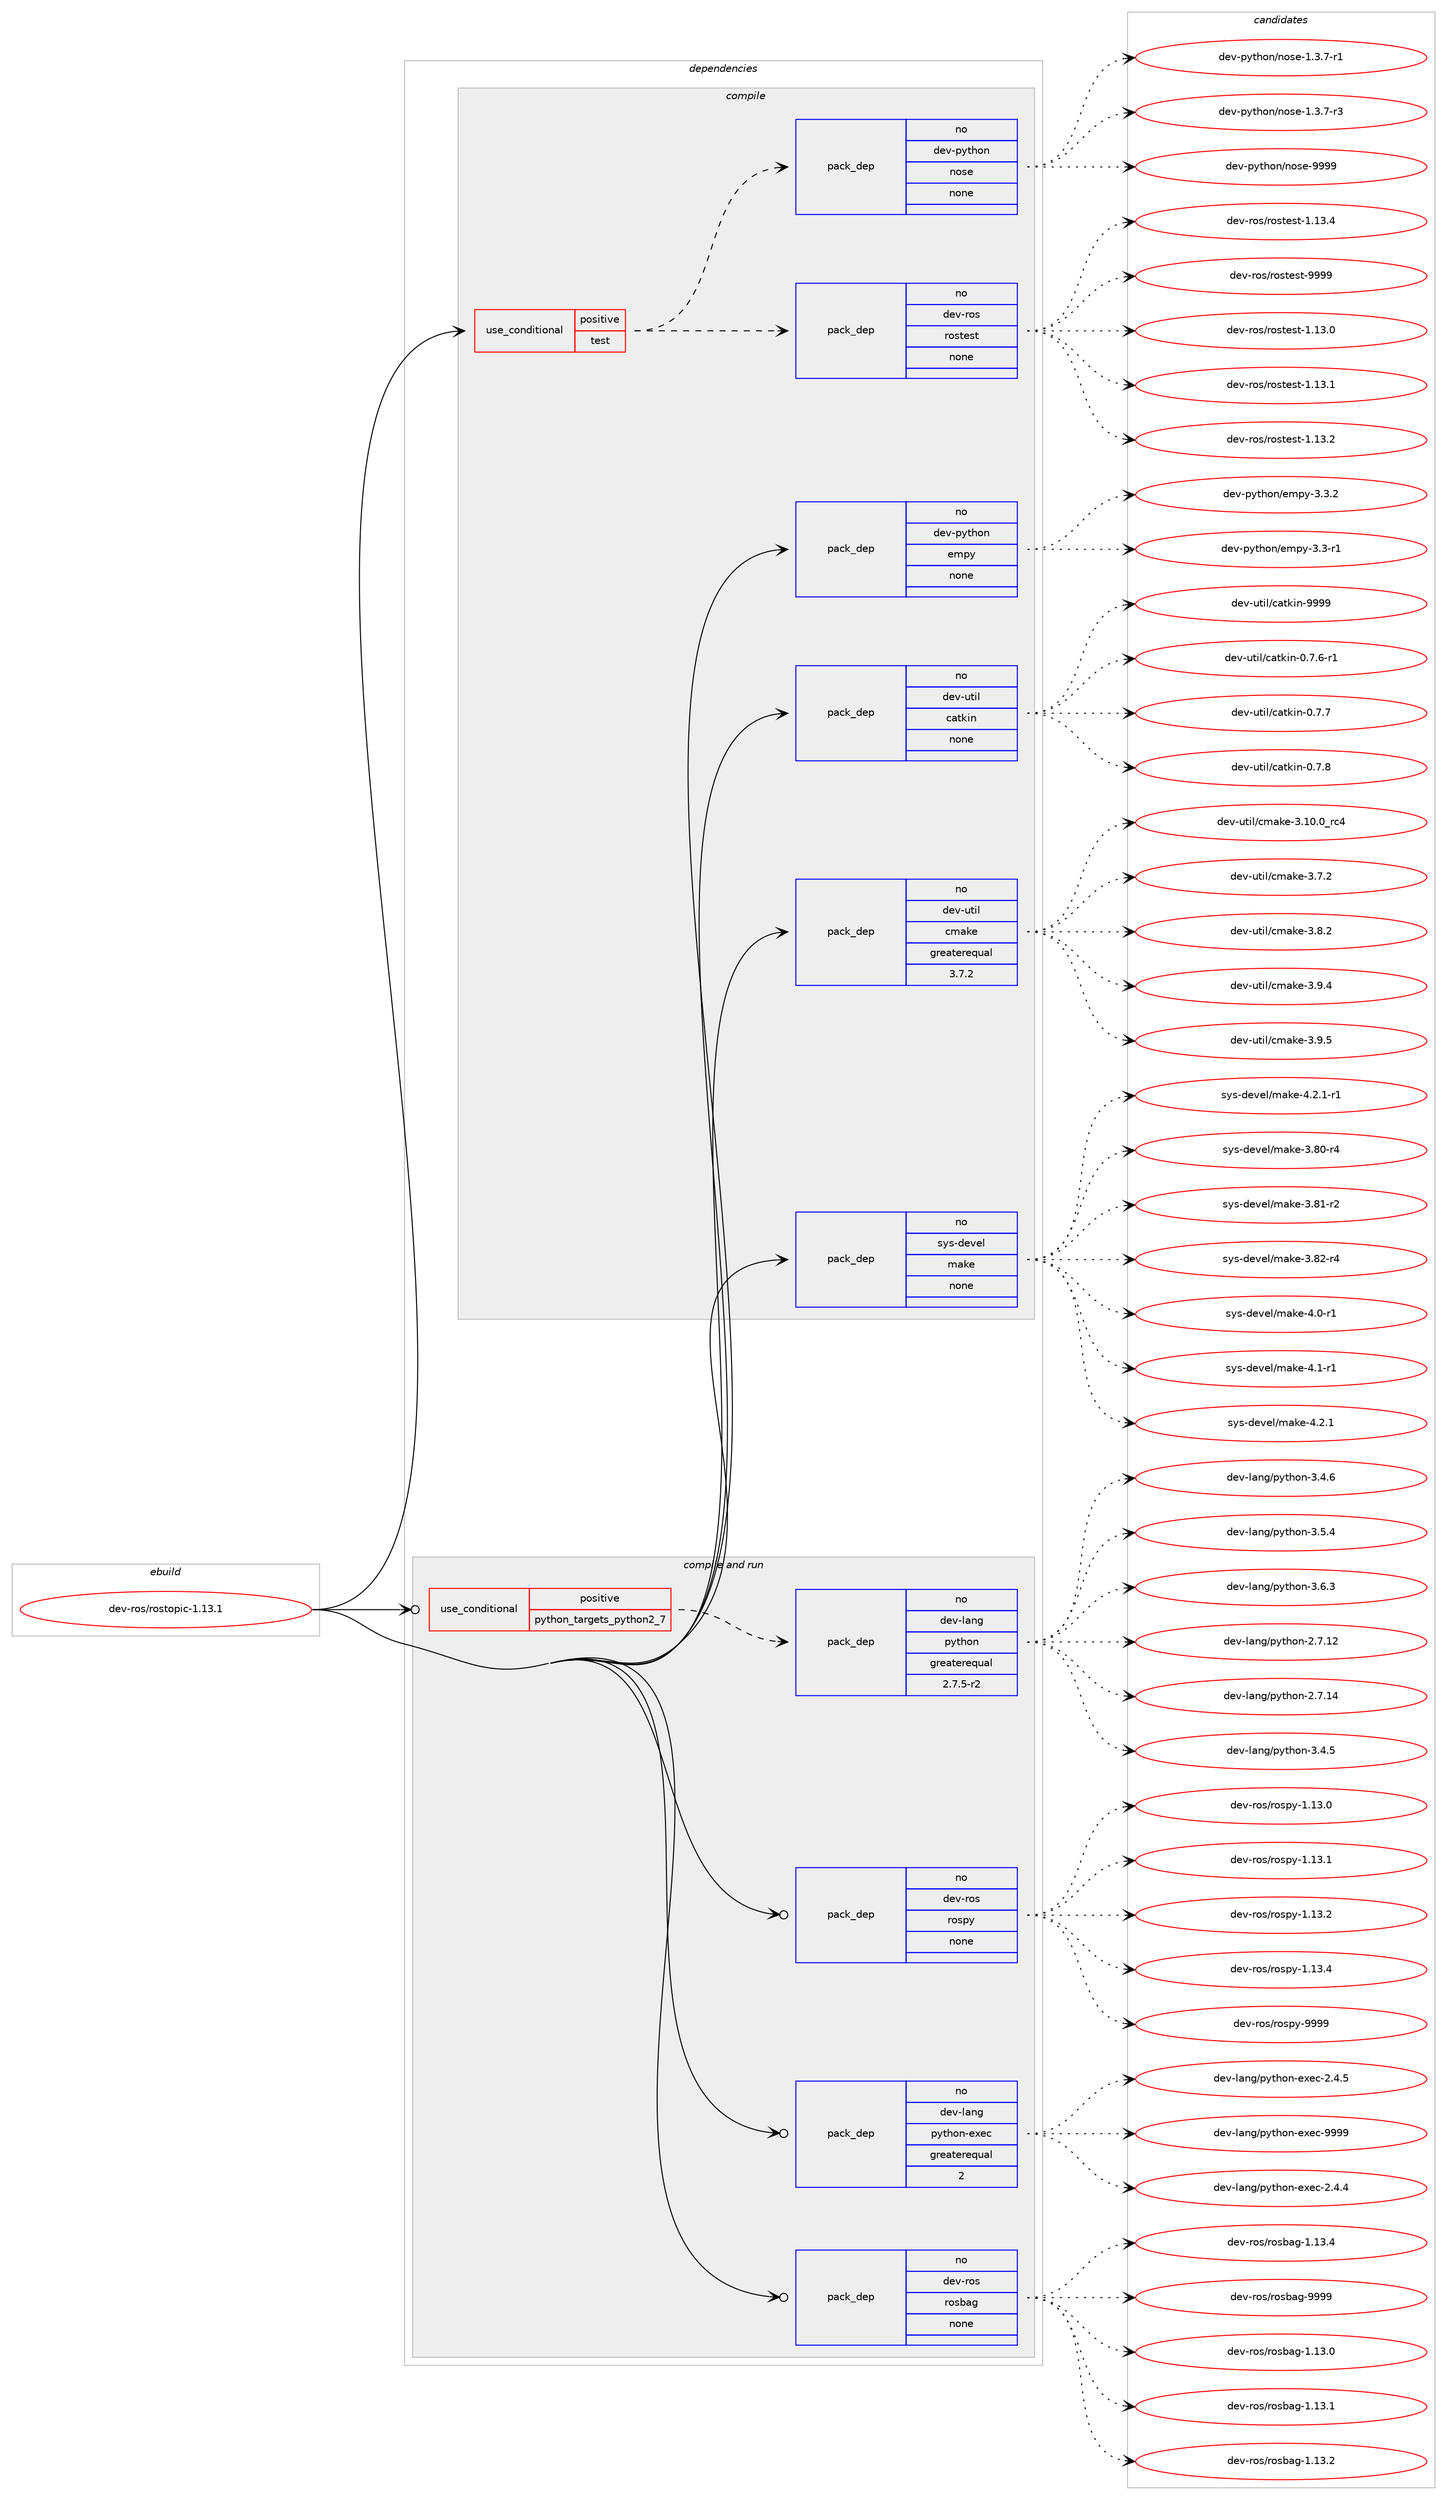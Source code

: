 digraph prolog {

# *************
# Graph options
# *************

newrank=true;
concentrate=true;
compound=true;
graph [rankdir=LR,fontname=Helvetica,fontsize=10,ranksep=1.5];#, ranksep=2.5, nodesep=0.2];
edge  [arrowhead=vee];
node  [fontname=Helvetica,fontsize=10];

# **********
# The ebuild
# **********

subgraph cluster_leftcol {
color=gray;
rank=same;
label=<<i>ebuild</i>>;
id [label="dev-ros/rostopic-1.13.1", color=red, width=4, href="../dev-ros/rostopic-1.13.1.svg"];
}

# ****************
# The dependencies
# ****************

subgraph cluster_midcol {
color=gray;
label=<<i>dependencies</i>>;
subgraph cluster_compile {
fillcolor="#eeeeee";
style=filled;
label=<<i>compile</i>>;
subgraph cond46991 {
dependency212084 [label=<<TABLE BORDER="0" CELLBORDER="1" CELLSPACING="0" CELLPADDING="4"><TR><TD ROWSPAN="3" CELLPADDING="10">use_conditional</TD></TR><TR><TD>positive</TD></TR><TR><TD>test</TD></TR></TABLE>>, shape=none, color=red];
subgraph pack161106 {
dependency212085 [label=<<TABLE BORDER="0" CELLBORDER="1" CELLSPACING="0" CELLPADDING="4" WIDTH="220"><TR><TD ROWSPAN="6" CELLPADDING="30">pack_dep</TD></TR><TR><TD WIDTH="110">no</TD></TR><TR><TD>dev-ros</TD></TR><TR><TD>rostest</TD></TR><TR><TD>none</TD></TR><TR><TD></TD></TR></TABLE>>, shape=none, color=blue];
}
dependency212084:e -> dependency212085:w [weight=20,style="dashed",arrowhead="vee"];
subgraph pack161107 {
dependency212086 [label=<<TABLE BORDER="0" CELLBORDER="1" CELLSPACING="0" CELLPADDING="4" WIDTH="220"><TR><TD ROWSPAN="6" CELLPADDING="30">pack_dep</TD></TR><TR><TD WIDTH="110">no</TD></TR><TR><TD>dev-python</TD></TR><TR><TD>nose</TD></TR><TR><TD>none</TD></TR><TR><TD></TD></TR></TABLE>>, shape=none, color=blue];
}
dependency212084:e -> dependency212086:w [weight=20,style="dashed",arrowhead="vee"];
}
id:e -> dependency212084:w [weight=20,style="solid",arrowhead="vee"];
subgraph pack161108 {
dependency212087 [label=<<TABLE BORDER="0" CELLBORDER="1" CELLSPACING="0" CELLPADDING="4" WIDTH="220"><TR><TD ROWSPAN="6" CELLPADDING="30">pack_dep</TD></TR><TR><TD WIDTH="110">no</TD></TR><TR><TD>dev-python</TD></TR><TR><TD>empy</TD></TR><TR><TD>none</TD></TR><TR><TD></TD></TR></TABLE>>, shape=none, color=blue];
}
id:e -> dependency212087:w [weight=20,style="solid",arrowhead="vee"];
subgraph pack161109 {
dependency212088 [label=<<TABLE BORDER="0" CELLBORDER="1" CELLSPACING="0" CELLPADDING="4" WIDTH="220"><TR><TD ROWSPAN="6" CELLPADDING="30">pack_dep</TD></TR><TR><TD WIDTH="110">no</TD></TR><TR><TD>dev-util</TD></TR><TR><TD>catkin</TD></TR><TR><TD>none</TD></TR><TR><TD></TD></TR></TABLE>>, shape=none, color=blue];
}
id:e -> dependency212088:w [weight=20,style="solid",arrowhead="vee"];
subgraph pack161110 {
dependency212089 [label=<<TABLE BORDER="0" CELLBORDER="1" CELLSPACING="0" CELLPADDING="4" WIDTH="220"><TR><TD ROWSPAN="6" CELLPADDING="30">pack_dep</TD></TR><TR><TD WIDTH="110">no</TD></TR><TR><TD>dev-util</TD></TR><TR><TD>cmake</TD></TR><TR><TD>greaterequal</TD></TR><TR><TD>3.7.2</TD></TR></TABLE>>, shape=none, color=blue];
}
id:e -> dependency212089:w [weight=20,style="solid",arrowhead="vee"];
subgraph pack161111 {
dependency212090 [label=<<TABLE BORDER="0" CELLBORDER="1" CELLSPACING="0" CELLPADDING="4" WIDTH="220"><TR><TD ROWSPAN="6" CELLPADDING="30">pack_dep</TD></TR><TR><TD WIDTH="110">no</TD></TR><TR><TD>sys-devel</TD></TR><TR><TD>make</TD></TR><TR><TD>none</TD></TR><TR><TD></TD></TR></TABLE>>, shape=none, color=blue];
}
id:e -> dependency212090:w [weight=20,style="solid",arrowhead="vee"];
}
subgraph cluster_compileandrun {
fillcolor="#eeeeee";
style=filled;
label=<<i>compile and run</i>>;
subgraph cond46992 {
dependency212091 [label=<<TABLE BORDER="0" CELLBORDER="1" CELLSPACING="0" CELLPADDING="4"><TR><TD ROWSPAN="3" CELLPADDING="10">use_conditional</TD></TR><TR><TD>positive</TD></TR><TR><TD>python_targets_python2_7</TD></TR></TABLE>>, shape=none, color=red];
subgraph pack161112 {
dependency212092 [label=<<TABLE BORDER="0" CELLBORDER="1" CELLSPACING="0" CELLPADDING="4" WIDTH="220"><TR><TD ROWSPAN="6" CELLPADDING="30">pack_dep</TD></TR><TR><TD WIDTH="110">no</TD></TR><TR><TD>dev-lang</TD></TR><TR><TD>python</TD></TR><TR><TD>greaterequal</TD></TR><TR><TD>2.7.5-r2</TD></TR></TABLE>>, shape=none, color=blue];
}
dependency212091:e -> dependency212092:w [weight=20,style="dashed",arrowhead="vee"];
}
id:e -> dependency212091:w [weight=20,style="solid",arrowhead="odotvee"];
subgraph pack161113 {
dependency212093 [label=<<TABLE BORDER="0" CELLBORDER="1" CELLSPACING="0" CELLPADDING="4" WIDTH="220"><TR><TD ROWSPAN="6" CELLPADDING="30">pack_dep</TD></TR><TR><TD WIDTH="110">no</TD></TR><TR><TD>dev-lang</TD></TR><TR><TD>python-exec</TD></TR><TR><TD>greaterequal</TD></TR><TR><TD>2</TD></TR></TABLE>>, shape=none, color=blue];
}
id:e -> dependency212093:w [weight=20,style="solid",arrowhead="odotvee"];
subgraph pack161114 {
dependency212094 [label=<<TABLE BORDER="0" CELLBORDER="1" CELLSPACING="0" CELLPADDING="4" WIDTH="220"><TR><TD ROWSPAN="6" CELLPADDING="30">pack_dep</TD></TR><TR><TD WIDTH="110">no</TD></TR><TR><TD>dev-ros</TD></TR><TR><TD>rosbag</TD></TR><TR><TD>none</TD></TR><TR><TD></TD></TR></TABLE>>, shape=none, color=blue];
}
id:e -> dependency212094:w [weight=20,style="solid",arrowhead="odotvee"];
subgraph pack161115 {
dependency212095 [label=<<TABLE BORDER="0" CELLBORDER="1" CELLSPACING="0" CELLPADDING="4" WIDTH="220"><TR><TD ROWSPAN="6" CELLPADDING="30">pack_dep</TD></TR><TR><TD WIDTH="110">no</TD></TR><TR><TD>dev-ros</TD></TR><TR><TD>rospy</TD></TR><TR><TD>none</TD></TR><TR><TD></TD></TR></TABLE>>, shape=none, color=blue];
}
id:e -> dependency212095:w [weight=20,style="solid",arrowhead="odotvee"];
}
subgraph cluster_run {
fillcolor="#eeeeee";
style=filled;
label=<<i>run</i>>;
}
}

# **************
# The candidates
# **************

subgraph cluster_choices {
rank=same;
color=gray;
label=<<i>candidates</i>>;

subgraph choice161106 {
color=black;
nodesep=1;
choice100101118451141111154711411111511610111511645494649514648 [label="dev-ros/rostest-1.13.0", color=red, width=4,href="../dev-ros/rostest-1.13.0.svg"];
choice100101118451141111154711411111511610111511645494649514649 [label="dev-ros/rostest-1.13.1", color=red, width=4,href="../dev-ros/rostest-1.13.1.svg"];
choice100101118451141111154711411111511610111511645494649514650 [label="dev-ros/rostest-1.13.2", color=red, width=4,href="../dev-ros/rostest-1.13.2.svg"];
choice100101118451141111154711411111511610111511645494649514652 [label="dev-ros/rostest-1.13.4", color=red, width=4,href="../dev-ros/rostest-1.13.4.svg"];
choice10010111845114111115471141111151161011151164557575757 [label="dev-ros/rostest-9999", color=red, width=4,href="../dev-ros/rostest-9999.svg"];
dependency212085:e -> choice100101118451141111154711411111511610111511645494649514648:w [style=dotted,weight="100"];
dependency212085:e -> choice100101118451141111154711411111511610111511645494649514649:w [style=dotted,weight="100"];
dependency212085:e -> choice100101118451141111154711411111511610111511645494649514650:w [style=dotted,weight="100"];
dependency212085:e -> choice100101118451141111154711411111511610111511645494649514652:w [style=dotted,weight="100"];
dependency212085:e -> choice10010111845114111115471141111151161011151164557575757:w [style=dotted,weight="100"];
}
subgraph choice161107 {
color=black;
nodesep=1;
choice10010111845112121116104111110471101111151014549465146554511449 [label="dev-python/nose-1.3.7-r1", color=red, width=4,href="../dev-python/nose-1.3.7-r1.svg"];
choice10010111845112121116104111110471101111151014549465146554511451 [label="dev-python/nose-1.3.7-r3", color=red, width=4,href="../dev-python/nose-1.3.7-r3.svg"];
choice10010111845112121116104111110471101111151014557575757 [label="dev-python/nose-9999", color=red, width=4,href="../dev-python/nose-9999.svg"];
dependency212086:e -> choice10010111845112121116104111110471101111151014549465146554511449:w [style=dotted,weight="100"];
dependency212086:e -> choice10010111845112121116104111110471101111151014549465146554511451:w [style=dotted,weight="100"];
dependency212086:e -> choice10010111845112121116104111110471101111151014557575757:w [style=dotted,weight="100"];
}
subgraph choice161108 {
color=black;
nodesep=1;
choice1001011184511212111610411111047101109112121455146514511449 [label="dev-python/empy-3.3-r1", color=red, width=4,href="../dev-python/empy-3.3-r1.svg"];
choice1001011184511212111610411111047101109112121455146514650 [label="dev-python/empy-3.3.2", color=red, width=4,href="../dev-python/empy-3.3.2.svg"];
dependency212087:e -> choice1001011184511212111610411111047101109112121455146514511449:w [style=dotted,weight="100"];
dependency212087:e -> choice1001011184511212111610411111047101109112121455146514650:w [style=dotted,weight="100"];
}
subgraph choice161109 {
color=black;
nodesep=1;
choice100101118451171161051084799971161071051104548465546544511449 [label="dev-util/catkin-0.7.6-r1", color=red, width=4,href="../dev-util/catkin-0.7.6-r1.svg"];
choice10010111845117116105108479997116107105110454846554655 [label="dev-util/catkin-0.7.7", color=red, width=4,href="../dev-util/catkin-0.7.7.svg"];
choice10010111845117116105108479997116107105110454846554656 [label="dev-util/catkin-0.7.8", color=red, width=4,href="../dev-util/catkin-0.7.8.svg"];
choice100101118451171161051084799971161071051104557575757 [label="dev-util/catkin-9999", color=red, width=4,href="../dev-util/catkin-9999.svg"];
dependency212088:e -> choice100101118451171161051084799971161071051104548465546544511449:w [style=dotted,weight="100"];
dependency212088:e -> choice10010111845117116105108479997116107105110454846554655:w [style=dotted,weight="100"];
dependency212088:e -> choice10010111845117116105108479997116107105110454846554656:w [style=dotted,weight="100"];
dependency212088:e -> choice100101118451171161051084799971161071051104557575757:w [style=dotted,weight="100"];
}
subgraph choice161110 {
color=black;
nodesep=1;
choice1001011184511711610510847991099710710145514649484648951149952 [label="dev-util/cmake-3.10.0_rc4", color=red, width=4,href="../dev-util/cmake-3.10.0_rc4.svg"];
choice10010111845117116105108479910997107101455146554650 [label="dev-util/cmake-3.7.2", color=red, width=4,href="../dev-util/cmake-3.7.2.svg"];
choice10010111845117116105108479910997107101455146564650 [label="dev-util/cmake-3.8.2", color=red, width=4,href="../dev-util/cmake-3.8.2.svg"];
choice10010111845117116105108479910997107101455146574652 [label="dev-util/cmake-3.9.4", color=red, width=4,href="../dev-util/cmake-3.9.4.svg"];
choice10010111845117116105108479910997107101455146574653 [label="dev-util/cmake-3.9.5", color=red, width=4,href="../dev-util/cmake-3.9.5.svg"];
dependency212089:e -> choice1001011184511711610510847991099710710145514649484648951149952:w [style=dotted,weight="100"];
dependency212089:e -> choice10010111845117116105108479910997107101455146554650:w [style=dotted,weight="100"];
dependency212089:e -> choice10010111845117116105108479910997107101455146564650:w [style=dotted,weight="100"];
dependency212089:e -> choice10010111845117116105108479910997107101455146574652:w [style=dotted,weight="100"];
dependency212089:e -> choice10010111845117116105108479910997107101455146574653:w [style=dotted,weight="100"];
}
subgraph choice161111 {
color=black;
nodesep=1;
choice11512111545100101118101108471099710710145514656484511452 [label="sys-devel/make-3.80-r4", color=red, width=4,href="../sys-devel/make-3.80-r4.svg"];
choice11512111545100101118101108471099710710145514656494511450 [label="sys-devel/make-3.81-r2", color=red, width=4,href="../sys-devel/make-3.81-r2.svg"];
choice11512111545100101118101108471099710710145514656504511452 [label="sys-devel/make-3.82-r4", color=red, width=4,href="../sys-devel/make-3.82-r4.svg"];
choice115121115451001011181011084710997107101455246484511449 [label="sys-devel/make-4.0-r1", color=red, width=4,href="../sys-devel/make-4.0-r1.svg"];
choice115121115451001011181011084710997107101455246494511449 [label="sys-devel/make-4.1-r1", color=red, width=4,href="../sys-devel/make-4.1-r1.svg"];
choice115121115451001011181011084710997107101455246504649 [label="sys-devel/make-4.2.1", color=red, width=4,href="../sys-devel/make-4.2.1.svg"];
choice1151211154510010111810110847109971071014552465046494511449 [label="sys-devel/make-4.2.1-r1", color=red, width=4,href="../sys-devel/make-4.2.1-r1.svg"];
dependency212090:e -> choice11512111545100101118101108471099710710145514656484511452:w [style=dotted,weight="100"];
dependency212090:e -> choice11512111545100101118101108471099710710145514656494511450:w [style=dotted,weight="100"];
dependency212090:e -> choice11512111545100101118101108471099710710145514656504511452:w [style=dotted,weight="100"];
dependency212090:e -> choice115121115451001011181011084710997107101455246484511449:w [style=dotted,weight="100"];
dependency212090:e -> choice115121115451001011181011084710997107101455246494511449:w [style=dotted,weight="100"];
dependency212090:e -> choice115121115451001011181011084710997107101455246504649:w [style=dotted,weight="100"];
dependency212090:e -> choice1151211154510010111810110847109971071014552465046494511449:w [style=dotted,weight="100"];
}
subgraph choice161112 {
color=black;
nodesep=1;
choice10010111845108971101034711212111610411111045504655464950 [label="dev-lang/python-2.7.12", color=red, width=4,href="../dev-lang/python-2.7.12.svg"];
choice10010111845108971101034711212111610411111045504655464952 [label="dev-lang/python-2.7.14", color=red, width=4,href="../dev-lang/python-2.7.14.svg"];
choice100101118451089711010347112121116104111110455146524653 [label="dev-lang/python-3.4.5", color=red, width=4,href="../dev-lang/python-3.4.5.svg"];
choice100101118451089711010347112121116104111110455146524654 [label="dev-lang/python-3.4.6", color=red, width=4,href="../dev-lang/python-3.4.6.svg"];
choice100101118451089711010347112121116104111110455146534652 [label="dev-lang/python-3.5.4", color=red, width=4,href="../dev-lang/python-3.5.4.svg"];
choice100101118451089711010347112121116104111110455146544651 [label="dev-lang/python-3.6.3", color=red, width=4,href="../dev-lang/python-3.6.3.svg"];
dependency212092:e -> choice10010111845108971101034711212111610411111045504655464950:w [style=dotted,weight="100"];
dependency212092:e -> choice10010111845108971101034711212111610411111045504655464952:w [style=dotted,weight="100"];
dependency212092:e -> choice100101118451089711010347112121116104111110455146524653:w [style=dotted,weight="100"];
dependency212092:e -> choice100101118451089711010347112121116104111110455146524654:w [style=dotted,weight="100"];
dependency212092:e -> choice100101118451089711010347112121116104111110455146534652:w [style=dotted,weight="100"];
dependency212092:e -> choice100101118451089711010347112121116104111110455146544651:w [style=dotted,weight="100"];
}
subgraph choice161113 {
color=black;
nodesep=1;
choice1001011184510897110103471121211161041111104510112010199455046524652 [label="dev-lang/python-exec-2.4.4", color=red, width=4,href="../dev-lang/python-exec-2.4.4.svg"];
choice1001011184510897110103471121211161041111104510112010199455046524653 [label="dev-lang/python-exec-2.4.5", color=red, width=4,href="../dev-lang/python-exec-2.4.5.svg"];
choice10010111845108971101034711212111610411111045101120101994557575757 [label="dev-lang/python-exec-9999", color=red, width=4,href="../dev-lang/python-exec-9999.svg"];
dependency212093:e -> choice1001011184510897110103471121211161041111104510112010199455046524652:w [style=dotted,weight="100"];
dependency212093:e -> choice1001011184510897110103471121211161041111104510112010199455046524653:w [style=dotted,weight="100"];
dependency212093:e -> choice10010111845108971101034711212111610411111045101120101994557575757:w [style=dotted,weight="100"];
}
subgraph choice161114 {
color=black;
nodesep=1;
choice1001011184511411111547114111115989710345494649514648 [label="dev-ros/rosbag-1.13.0", color=red, width=4,href="../dev-ros/rosbag-1.13.0.svg"];
choice1001011184511411111547114111115989710345494649514649 [label="dev-ros/rosbag-1.13.1", color=red, width=4,href="../dev-ros/rosbag-1.13.1.svg"];
choice1001011184511411111547114111115989710345494649514650 [label="dev-ros/rosbag-1.13.2", color=red, width=4,href="../dev-ros/rosbag-1.13.2.svg"];
choice1001011184511411111547114111115989710345494649514652 [label="dev-ros/rosbag-1.13.4", color=red, width=4,href="../dev-ros/rosbag-1.13.4.svg"];
choice100101118451141111154711411111598971034557575757 [label="dev-ros/rosbag-9999", color=red, width=4,href="../dev-ros/rosbag-9999.svg"];
dependency212094:e -> choice1001011184511411111547114111115989710345494649514648:w [style=dotted,weight="100"];
dependency212094:e -> choice1001011184511411111547114111115989710345494649514649:w [style=dotted,weight="100"];
dependency212094:e -> choice1001011184511411111547114111115989710345494649514650:w [style=dotted,weight="100"];
dependency212094:e -> choice1001011184511411111547114111115989710345494649514652:w [style=dotted,weight="100"];
dependency212094:e -> choice100101118451141111154711411111598971034557575757:w [style=dotted,weight="100"];
}
subgraph choice161115 {
color=black;
nodesep=1;
choice100101118451141111154711411111511212145494649514648 [label="dev-ros/rospy-1.13.0", color=red, width=4,href="../dev-ros/rospy-1.13.0.svg"];
choice100101118451141111154711411111511212145494649514649 [label="dev-ros/rospy-1.13.1", color=red, width=4,href="../dev-ros/rospy-1.13.1.svg"];
choice100101118451141111154711411111511212145494649514650 [label="dev-ros/rospy-1.13.2", color=red, width=4,href="../dev-ros/rospy-1.13.2.svg"];
choice100101118451141111154711411111511212145494649514652 [label="dev-ros/rospy-1.13.4", color=red, width=4,href="../dev-ros/rospy-1.13.4.svg"];
choice10010111845114111115471141111151121214557575757 [label="dev-ros/rospy-9999", color=red, width=4,href="../dev-ros/rospy-9999.svg"];
dependency212095:e -> choice100101118451141111154711411111511212145494649514648:w [style=dotted,weight="100"];
dependency212095:e -> choice100101118451141111154711411111511212145494649514649:w [style=dotted,weight="100"];
dependency212095:e -> choice100101118451141111154711411111511212145494649514650:w [style=dotted,weight="100"];
dependency212095:e -> choice100101118451141111154711411111511212145494649514652:w [style=dotted,weight="100"];
dependency212095:e -> choice10010111845114111115471141111151121214557575757:w [style=dotted,weight="100"];
}
}

}
